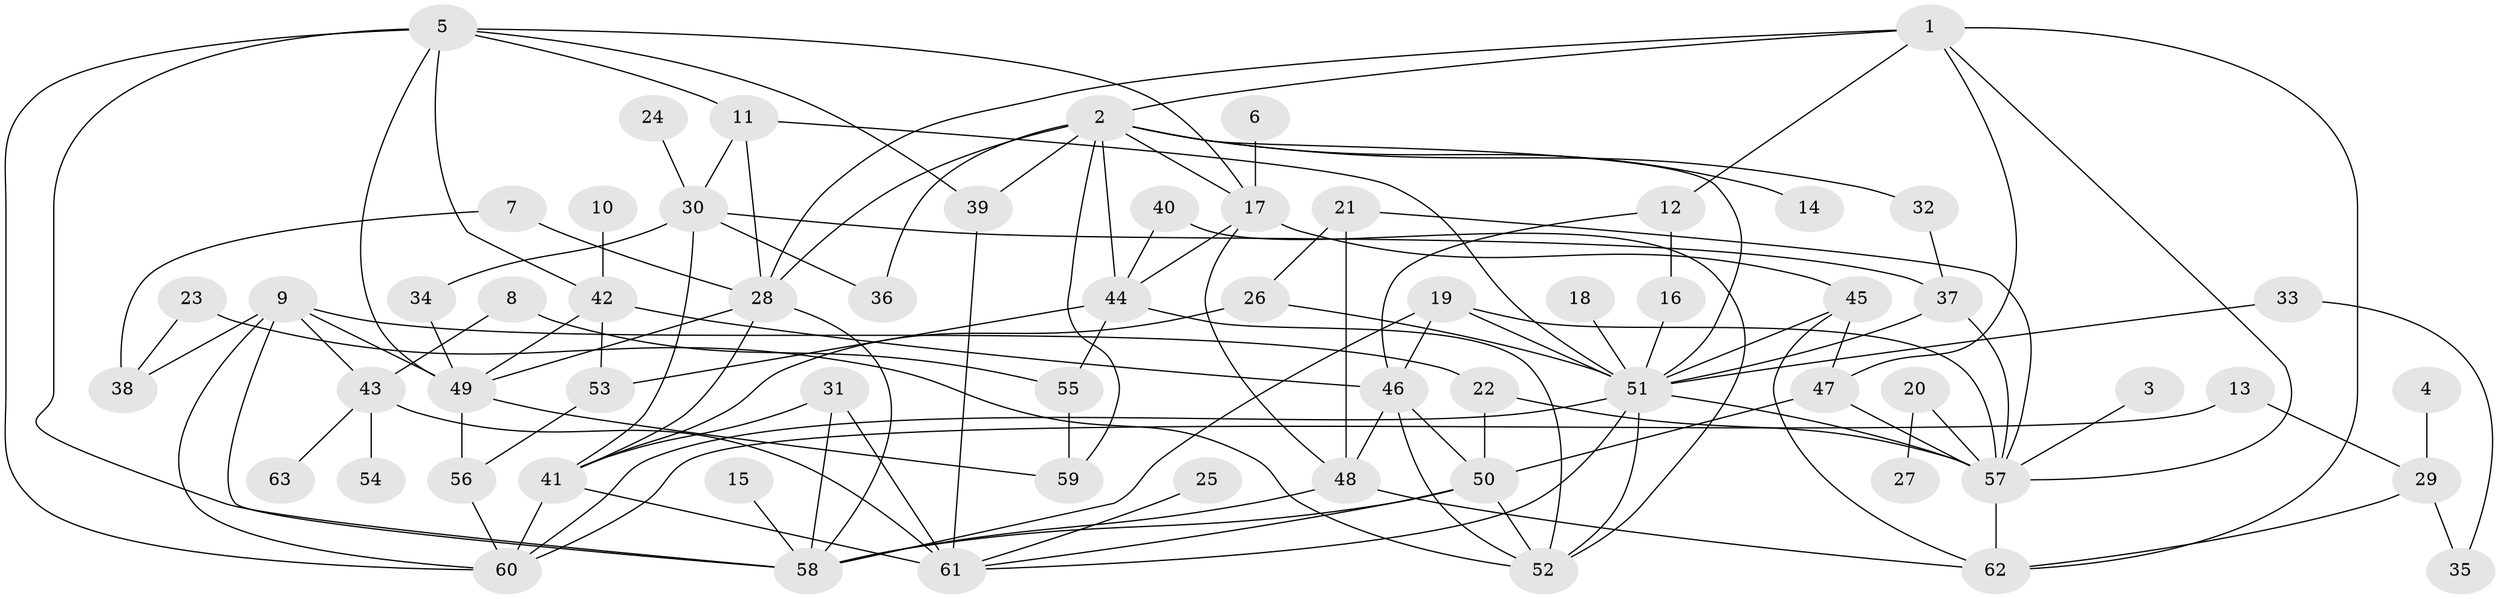 // original degree distribution, {8: 0.008, 6: 0.032, 7: 0.024, 5: 0.12, 3: 0.232, 9: 0.008, 4: 0.12, 1: 0.192, 2: 0.264}
// Generated by graph-tools (version 1.1) at 2025/49/03/09/25 03:49:26]
// undirected, 63 vertices, 121 edges
graph export_dot {
graph [start="1"]
  node [color=gray90,style=filled];
  1;
  2;
  3;
  4;
  5;
  6;
  7;
  8;
  9;
  10;
  11;
  12;
  13;
  14;
  15;
  16;
  17;
  18;
  19;
  20;
  21;
  22;
  23;
  24;
  25;
  26;
  27;
  28;
  29;
  30;
  31;
  32;
  33;
  34;
  35;
  36;
  37;
  38;
  39;
  40;
  41;
  42;
  43;
  44;
  45;
  46;
  47;
  48;
  49;
  50;
  51;
  52;
  53;
  54;
  55;
  56;
  57;
  58;
  59;
  60;
  61;
  62;
  63;
  1 -- 2 [weight=1.0];
  1 -- 12 [weight=1.0];
  1 -- 28 [weight=1.0];
  1 -- 47 [weight=1.0];
  1 -- 57 [weight=1.0];
  1 -- 62 [weight=1.0];
  2 -- 14 [weight=1.0];
  2 -- 17 [weight=1.0];
  2 -- 28 [weight=1.0];
  2 -- 32 [weight=1.0];
  2 -- 36 [weight=1.0];
  2 -- 39 [weight=1.0];
  2 -- 44 [weight=1.0];
  2 -- 51 [weight=1.0];
  2 -- 59 [weight=1.0];
  3 -- 57 [weight=1.0];
  4 -- 29 [weight=1.0];
  5 -- 11 [weight=1.0];
  5 -- 17 [weight=1.0];
  5 -- 39 [weight=1.0];
  5 -- 42 [weight=1.0];
  5 -- 49 [weight=1.0];
  5 -- 58 [weight=1.0];
  5 -- 60 [weight=1.0];
  6 -- 17 [weight=1.0];
  7 -- 28 [weight=1.0];
  7 -- 38 [weight=1.0];
  8 -- 43 [weight=1.0];
  8 -- 55 [weight=1.0];
  9 -- 22 [weight=1.0];
  9 -- 38 [weight=1.0];
  9 -- 43 [weight=1.0];
  9 -- 49 [weight=1.0];
  9 -- 58 [weight=1.0];
  9 -- 60 [weight=1.0];
  10 -- 42 [weight=1.0];
  11 -- 28 [weight=1.0];
  11 -- 30 [weight=1.0];
  11 -- 51 [weight=1.0];
  12 -- 16 [weight=1.0];
  12 -- 46 [weight=1.0];
  13 -- 29 [weight=1.0];
  13 -- 60 [weight=1.0];
  15 -- 58 [weight=2.0];
  16 -- 51 [weight=1.0];
  17 -- 44 [weight=1.0];
  17 -- 45 [weight=1.0];
  17 -- 48 [weight=1.0];
  18 -- 51 [weight=1.0];
  19 -- 46 [weight=1.0];
  19 -- 51 [weight=1.0];
  19 -- 57 [weight=1.0];
  19 -- 58 [weight=1.0];
  20 -- 27 [weight=1.0];
  20 -- 57 [weight=1.0];
  21 -- 26 [weight=1.0];
  21 -- 48 [weight=1.0];
  21 -- 57 [weight=1.0];
  22 -- 50 [weight=1.0];
  22 -- 57 [weight=1.0];
  23 -- 38 [weight=1.0];
  23 -- 52 [weight=1.0];
  24 -- 30 [weight=1.0];
  25 -- 61 [weight=1.0];
  26 -- 41 [weight=1.0];
  26 -- 51 [weight=1.0];
  28 -- 41 [weight=1.0];
  28 -- 49 [weight=1.0];
  28 -- 58 [weight=1.0];
  29 -- 35 [weight=1.0];
  29 -- 62 [weight=1.0];
  30 -- 34 [weight=1.0];
  30 -- 36 [weight=1.0];
  30 -- 37 [weight=1.0];
  30 -- 41 [weight=1.0];
  31 -- 41 [weight=1.0];
  31 -- 58 [weight=1.0];
  31 -- 61 [weight=2.0];
  32 -- 37 [weight=1.0];
  33 -- 35 [weight=1.0];
  33 -- 51 [weight=1.0];
  34 -- 49 [weight=1.0];
  37 -- 51 [weight=1.0];
  37 -- 57 [weight=1.0];
  39 -- 61 [weight=1.0];
  40 -- 44 [weight=1.0];
  40 -- 52 [weight=1.0];
  41 -- 60 [weight=1.0];
  41 -- 61 [weight=1.0];
  42 -- 46 [weight=1.0];
  42 -- 49 [weight=1.0];
  42 -- 53 [weight=1.0];
  43 -- 54 [weight=1.0];
  43 -- 61 [weight=1.0];
  43 -- 63 [weight=1.0];
  44 -- 52 [weight=1.0];
  44 -- 53 [weight=1.0];
  44 -- 55 [weight=1.0];
  45 -- 47 [weight=1.0];
  45 -- 51 [weight=2.0];
  45 -- 62 [weight=1.0];
  46 -- 48 [weight=1.0];
  46 -- 50 [weight=1.0];
  46 -- 52 [weight=1.0];
  47 -- 50 [weight=1.0];
  47 -- 57 [weight=1.0];
  48 -- 58 [weight=1.0];
  48 -- 62 [weight=1.0];
  49 -- 56 [weight=1.0];
  49 -- 59 [weight=1.0];
  50 -- 52 [weight=1.0];
  50 -- 58 [weight=1.0];
  50 -- 61 [weight=1.0];
  51 -- 52 [weight=1.0];
  51 -- 57 [weight=1.0];
  51 -- 60 [weight=1.0];
  51 -- 61 [weight=1.0];
  53 -- 56 [weight=1.0];
  55 -- 59 [weight=1.0];
  56 -- 60 [weight=1.0];
  57 -- 62 [weight=1.0];
}
